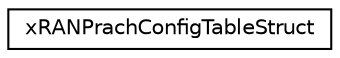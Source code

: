 digraph "Graphical Class Hierarchy"
{
 // LATEX_PDF_SIZE
  edge [fontname="Helvetica",fontsize="10",labelfontname="Helvetica",labelfontsize="10"];
  node [fontname="Helvetica",fontsize="10",shape=record];
  rankdir="LR";
  Node0 [label="xRANPrachConfigTableStruct",height=0.2,width=0.4,color="black", fillcolor="white", style="filled",URL="$structx_r_a_n_prach_config_table_struct.html",tooltip=" "];
}
